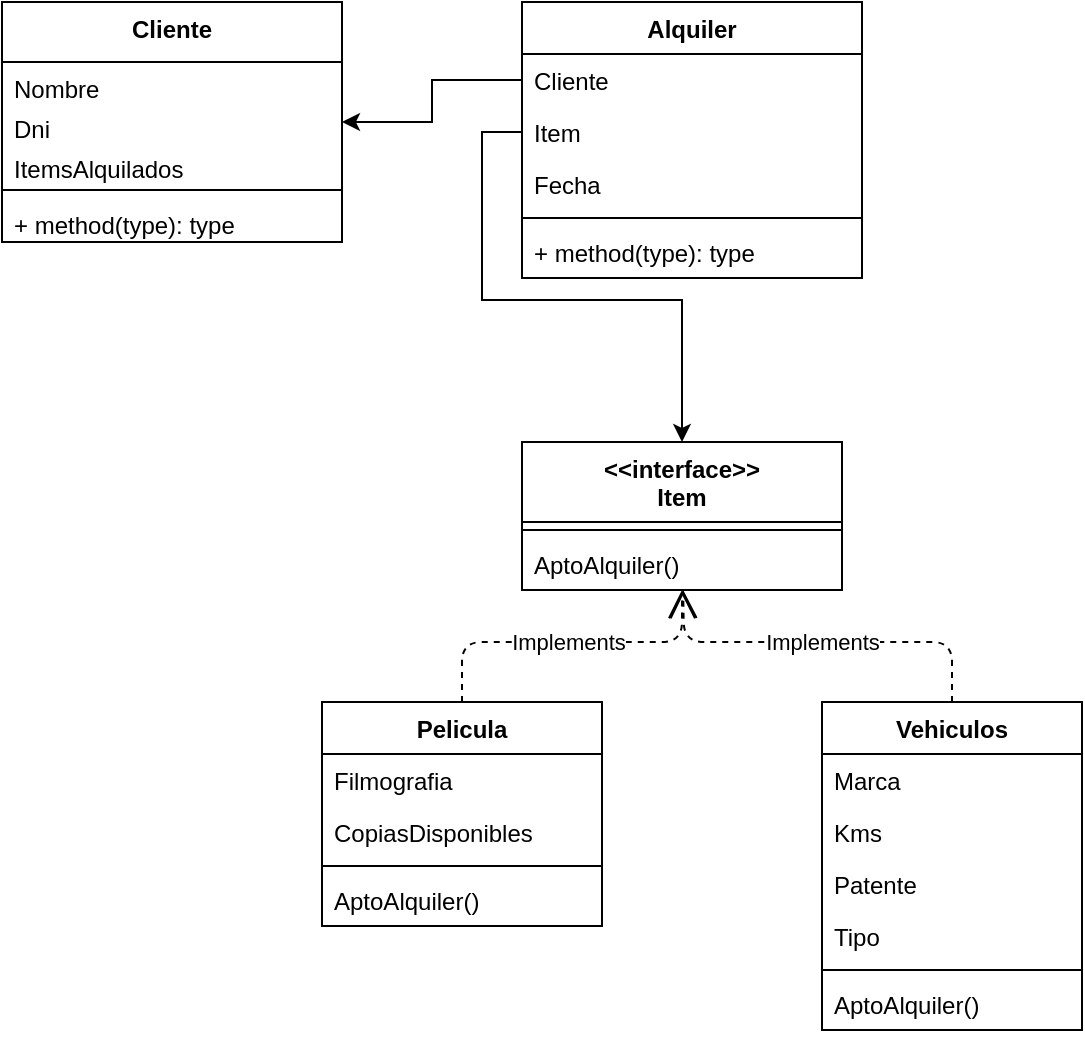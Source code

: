 <mxfile version="14.6.9" type="github">
  <diagram id="VqY2xJBH_lSpKsJC2or-" name="Page-1">
    <mxGraphModel dx="543" dy="-299" grid="1" gridSize="10" guides="1" tooltips="1" connect="1" arrows="1" fold="1" page="1" pageScale="1" pageWidth="827" pageHeight="1169" math="0" shadow="0">
      <root>
        <mxCell id="0" />
        <mxCell id="1" parent="0" />
        <mxCell id="cLdiZ8rDI3rqh0xiKNr0-2" value="Cliente" style="swimlane;fontStyle=1;align=center;verticalAlign=top;childLayout=stackLayout;horizontal=1;startSize=30;horizontalStack=0;resizeParent=1;resizeParentMax=0;resizeLast=0;collapsible=1;marginBottom=0;" vertex="1" parent="1">
          <mxGeometry x="260" y="1210" width="170" height="120" as="geometry" />
        </mxCell>
        <mxCell id="cLdiZ8rDI3rqh0xiKNr0-6" value="Nombre" style="text;strokeColor=none;fillColor=none;align=left;verticalAlign=top;spacingLeft=4;spacingRight=4;overflow=hidden;rotatable=0;points=[[0,0.5],[1,0.5]];portConstraint=eastwest;" vertex="1" parent="cLdiZ8rDI3rqh0xiKNr0-2">
          <mxGeometry y="30" width="170" height="20" as="geometry" />
        </mxCell>
        <mxCell id="cLdiZ8rDI3rqh0xiKNr0-7" value="Dni" style="text;strokeColor=none;fillColor=none;align=left;verticalAlign=top;spacingLeft=4;spacingRight=4;overflow=hidden;rotatable=0;points=[[0,0.5],[1,0.5]];portConstraint=eastwest;" vertex="1" parent="cLdiZ8rDI3rqh0xiKNr0-2">
          <mxGeometry y="50" width="170" height="20" as="geometry" />
        </mxCell>
        <mxCell id="cLdiZ8rDI3rqh0xiKNr0-10" value="ItemsAlquilados" style="text;strokeColor=none;fillColor=none;align=left;verticalAlign=top;spacingLeft=4;spacingRight=4;overflow=hidden;rotatable=0;points=[[0,0.5],[1,0.5]];portConstraint=eastwest;" vertex="1" parent="cLdiZ8rDI3rqh0xiKNr0-2">
          <mxGeometry y="70" width="170" height="20" as="geometry" />
        </mxCell>
        <mxCell id="cLdiZ8rDI3rqh0xiKNr0-4" value="" style="line;strokeWidth=1;fillColor=none;align=left;verticalAlign=middle;spacingTop=-1;spacingLeft=3;spacingRight=3;rotatable=0;labelPosition=right;points=[];portConstraint=eastwest;" vertex="1" parent="cLdiZ8rDI3rqh0xiKNr0-2">
          <mxGeometry y="90" width="170" height="8" as="geometry" />
        </mxCell>
        <mxCell id="cLdiZ8rDI3rqh0xiKNr0-5" value="+ method(type): type" style="text;strokeColor=none;fillColor=none;align=left;verticalAlign=top;spacingLeft=4;spacingRight=4;overflow=hidden;rotatable=0;points=[[0,0.5],[1,0.5]];portConstraint=eastwest;" vertex="1" parent="cLdiZ8rDI3rqh0xiKNr0-2">
          <mxGeometry y="98" width="170" height="22" as="geometry" />
        </mxCell>
        <mxCell id="cLdiZ8rDI3rqh0xiKNr0-11" value="Alquiler" style="swimlane;fontStyle=1;align=center;verticalAlign=top;childLayout=stackLayout;horizontal=1;startSize=26;horizontalStack=0;resizeParent=1;resizeParentMax=0;resizeLast=0;collapsible=1;marginBottom=0;" vertex="1" parent="1">
          <mxGeometry x="520" y="1210" width="170" height="138" as="geometry" />
        </mxCell>
        <mxCell id="cLdiZ8rDI3rqh0xiKNr0-12" value="Cliente" style="text;strokeColor=none;fillColor=none;align=left;verticalAlign=top;spacingLeft=4;spacingRight=4;overflow=hidden;rotatable=0;points=[[0,0.5],[1,0.5]];portConstraint=eastwest;" vertex="1" parent="cLdiZ8rDI3rqh0xiKNr0-11">
          <mxGeometry y="26" width="170" height="26" as="geometry" />
        </mxCell>
        <mxCell id="cLdiZ8rDI3rqh0xiKNr0-20" value="Item" style="text;strokeColor=none;fillColor=none;align=left;verticalAlign=top;spacingLeft=4;spacingRight=4;overflow=hidden;rotatable=0;points=[[0,0.5],[1,0.5]];portConstraint=eastwest;" vertex="1" parent="cLdiZ8rDI3rqh0xiKNr0-11">
          <mxGeometry y="52" width="170" height="26" as="geometry" />
        </mxCell>
        <mxCell id="cLdiZ8rDI3rqh0xiKNr0-21" value="Fecha" style="text;strokeColor=none;fillColor=none;align=left;verticalAlign=top;spacingLeft=4;spacingRight=4;overflow=hidden;rotatable=0;points=[[0,0.5],[1,0.5]];portConstraint=eastwest;" vertex="1" parent="cLdiZ8rDI3rqh0xiKNr0-11">
          <mxGeometry y="78" width="170" height="26" as="geometry" />
        </mxCell>
        <mxCell id="cLdiZ8rDI3rqh0xiKNr0-13" value="" style="line;strokeWidth=1;fillColor=none;align=left;verticalAlign=middle;spacingTop=-1;spacingLeft=3;spacingRight=3;rotatable=0;labelPosition=right;points=[];portConstraint=eastwest;" vertex="1" parent="cLdiZ8rDI3rqh0xiKNr0-11">
          <mxGeometry y="104" width="170" height="8" as="geometry" />
        </mxCell>
        <mxCell id="cLdiZ8rDI3rqh0xiKNr0-14" value="+ method(type): type" style="text;strokeColor=none;fillColor=none;align=left;verticalAlign=top;spacingLeft=4;spacingRight=4;overflow=hidden;rotatable=0;points=[[0,0.5],[1,0.5]];portConstraint=eastwest;" vertex="1" parent="cLdiZ8rDI3rqh0xiKNr0-11">
          <mxGeometry y="112" width="170" height="26" as="geometry" />
        </mxCell>
        <mxCell id="cLdiZ8rDI3rqh0xiKNr0-15" value="&lt;&lt;interface&gt;&gt;&#xa;Item" style="swimlane;fontStyle=1;align=center;verticalAlign=top;childLayout=stackLayout;horizontal=1;startSize=40;horizontalStack=0;resizeParent=1;resizeParentMax=0;resizeLast=0;collapsible=1;marginBottom=0;" vertex="1" parent="1">
          <mxGeometry x="520" y="1430" width="160" height="74" as="geometry" />
        </mxCell>
        <mxCell id="cLdiZ8rDI3rqh0xiKNr0-17" value="" style="line;strokeWidth=1;fillColor=none;align=left;verticalAlign=middle;spacingTop=-1;spacingLeft=3;spacingRight=3;rotatable=0;labelPosition=right;points=[];portConstraint=eastwest;" vertex="1" parent="cLdiZ8rDI3rqh0xiKNr0-15">
          <mxGeometry y="40" width="160" height="8" as="geometry" />
        </mxCell>
        <mxCell id="cLdiZ8rDI3rqh0xiKNr0-18" value="AptoAlquiler()" style="text;strokeColor=none;fillColor=none;align=left;verticalAlign=top;spacingLeft=4;spacingRight=4;overflow=hidden;rotatable=0;points=[[0,0.5],[1,0.5]];portConstraint=eastwest;" vertex="1" parent="cLdiZ8rDI3rqh0xiKNr0-15">
          <mxGeometry y="48" width="160" height="26" as="geometry" />
        </mxCell>
        <mxCell id="cLdiZ8rDI3rqh0xiKNr0-24" style="edgeStyle=orthogonalEdgeStyle;rounded=0;orthogonalLoop=1;jettySize=auto;html=1;" edge="1" parent="1" source="cLdiZ8rDI3rqh0xiKNr0-12" target="cLdiZ8rDI3rqh0xiKNr0-2">
          <mxGeometry relative="1" as="geometry" />
        </mxCell>
        <mxCell id="cLdiZ8rDI3rqh0xiKNr0-25" style="edgeStyle=orthogonalEdgeStyle;rounded=0;orthogonalLoop=1;jettySize=auto;html=1;" edge="1" parent="1" source="cLdiZ8rDI3rqh0xiKNr0-20" target="cLdiZ8rDI3rqh0xiKNr0-15">
          <mxGeometry relative="1" as="geometry" />
        </mxCell>
        <mxCell id="cLdiZ8rDI3rqh0xiKNr0-26" value="Pelicula" style="swimlane;fontStyle=1;align=center;verticalAlign=top;childLayout=stackLayout;horizontal=1;startSize=26;horizontalStack=0;resizeParent=1;resizeParentMax=0;resizeLast=0;collapsible=1;marginBottom=0;fillColor=none;gradientColor=none;" vertex="1" parent="1">
          <mxGeometry x="420" y="1560" width="140" height="112" as="geometry" />
        </mxCell>
        <mxCell id="cLdiZ8rDI3rqh0xiKNr0-27" value="Filmografia" style="text;strokeColor=none;fillColor=none;align=left;verticalAlign=top;spacingLeft=4;spacingRight=4;overflow=hidden;rotatable=0;points=[[0,0.5],[1,0.5]];portConstraint=eastwest;" vertex="1" parent="cLdiZ8rDI3rqh0xiKNr0-26">
          <mxGeometry y="26" width="140" height="26" as="geometry" />
        </mxCell>
        <mxCell id="cLdiZ8rDI3rqh0xiKNr0-30" value="CopiasDisponibles" style="text;strokeColor=none;fillColor=none;align=left;verticalAlign=top;spacingLeft=4;spacingRight=4;overflow=hidden;rotatable=0;points=[[0,0.5],[1,0.5]];portConstraint=eastwest;" vertex="1" parent="cLdiZ8rDI3rqh0xiKNr0-26">
          <mxGeometry y="52" width="140" height="26" as="geometry" />
        </mxCell>
        <mxCell id="cLdiZ8rDI3rqh0xiKNr0-28" value="" style="line;strokeWidth=1;fillColor=none;align=left;verticalAlign=middle;spacingTop=-1;spacingLeft=3;spacingRight=3;rotatable=0;labelPosition=right;points=[];portConstraint=eastwest;" vertex="1" parent="cLdiZ8rDI3rqh0xiKNr0-26">
          <mxGeometry y="78" width="140" height="8" as="geometry" />
        </mxCell>
        <mxCell id="cLdiZ8rDI3rqh0xiKNr0-29" value="AptoAlquiler()" style="text;strokeColor=none;fillColor=none;align=left;verticalAlign=top;spacingLeft=4;spacingRight=4;overflow=hidden;rotatable=0;points=[[0,0.5],[1,0.5]];portConstraint=eastwest;" vertex="1" parent="cLdiZ8rDI3rqh0xiKNr0-26">
          <mxGeometry y="86" width="140" height="26" as="geometry" />
        </mxCell>
        <mxCell id="cLdiZ8rDI3rqh0xiKNr0-31" value="Vehiculos" style="swimlane;fontStyle=1;align=center;verticalAlign=top;childLayout=stackLayout;horizontal=1;startSize=26;horizontalStack=0;resizeParent=1;resizeParentMax=0;resizeLast=0;collapsible=1;marginBottom=0;fillColor=none;gradientColor=none;" vertex="1" parent="1">
          <mxGeometry x="670" y="1560" width="130" height="164" as="geometry" />
        </mxCell>
        <mxCell id="cLdiZ8rDI3rqh0xiKNr0-32" value="Marca" style="text;strokeColor=none;fillColor=none;align=left;verticalAlign=top;spacingLeft=4;spacingRight=4;overflow=hidden;rotatable=0;points=[[0,0.5],[1,0.5]];portConstraint=eastwest;" vertex="1" parent="cLdiZ8rDI3rqh0xiKNr0-31">
          <mxGeometry y="26" width="130" height="26" as="geometry" />
        </mxCell>
        <mxCell id="cLdiZ8rDI3rqh0xiKNr0-35" value="Kms" style="text;strokeColor=none;fillColor=none;align=left;verticalAlign=top;spacingLeft=4;spacingRight=4;overflow=hidden;rotatable=0;points=[[0,0.5],[1,0.5]];portConstraint=eastwest;" vertex="1" parent="cLdiZ8rDI3rqh0xiKNr0-31">
          <mxGeometry y="52" width="130" height="26" as="geometry" />
        </mxCell>
        <mxCell id="cLdiZ8rDI3rqh0xiKNr0-36" value="Patente" style="text;strokeColor=none;fillColor=none;align=left;verticalAlign=top;spacingLeft=4;spacingRight=4;overflow=hidden;rotatable=0;points=[[0,0.5],[1,0.5]];portConstraint=eastwest;" vertex="1" parent="cLdiZ8rDI3rqh0xiKNr0-31">
          <mxGeometry y="78" width="130" height="26" as="geometry" />
        </mxCell>
        <mxCell id="cLdiZ8rDI3rqh0xiKNr0-37" value="Tipo" style="text;strokeColor=none;fillColor=none;align=left;verticalAlign=top;spacingLeft=4;spacingRight=4;overflow=hidden;rotatable=0;points=[[0,0.5],[1,0.5]];portConstraint=eastwest;" vertex="1" parent="cLdiZ8rDI3rqh0xiKNr0-31">
          <mxGeometry y="104" width="130" height="26" as="geometry" />
        </mxCell>
        <mxCell id="cLdiZ8rDI3rqh0xiKNr0-33" value="" style="line;strokeWidth=1;fillColor=none;align=left;verticalAlign=middle;spacingTop=-1;spacingLeft=3;spacingRight=3;rotatable=0;labelPosition=right;points=[];portConstraint=eastwest;" vertex="1" parent="cLdiZ8rDI3rqh0xiKNr0-31">
          <mxGeometry y="130" width="130" height="8" as="geometry" />
        </mxCell>
        <mxCell id="cLdiZ8rDI3rqh0xiKNr0-34" value="AptoAlquiler()" style="text;strokeColor=none;fillColor=none;align=left;verticalAlign=top;spacingLeft=4;spacingRight=4;overflow=hidden;rotatable=0;points=[[0,0.5],[1,0.5]];portConstraint=eastwest;" vertex="1" parent="cLdiZ8rDI3rqh0xiKNr0-31">
          <mxGeometry y="138" width="130" height="26" as="geometry" />
        </mxCell>
        <mxCell id="cLdiZ8rDI3rqh0xiKNr0-51" value="Implements" style="endArrow=open;endSize=12;dashed=1;html=1;" edge="1" parent="1" source="cLdiZ8rDI3rqh0xiKNr0-31" target="cLdiZ8rDI3rqh0xiKNr0-15">
          <mxGeometry width="160" relative="1" as="geometry">
            <mxPoint x="590" y="1630" as="sourcePoint" />
            <mxPoint x="750" y="1630" as="targetPoint" />
            <Array as="points">
              <mxPoint x="735" y="1530" />
              <mxPoint x="601" y="1530" />
            </Array>
          </mxGeometry>
        </mxCell>
        <mxCell id="cLdiZ8rDI3rqh0xiKNr0-52" value="Implements" style="endArrow=open;endSize=12;dashed=1;html=1;" edge="1" parent="1" source="cLdiZ8rDI3rqh0xiKNr0-26" target="cLdiZ8rDI3rqh0xiKNr0-15">
          <mxGeometry width="160" relative="1" as="geometry">
            <mxPoint x="530" y="1530" as="sourcePoint" />
            <mxPoint x="400.873" y="1474" as="targetPoint" />
            <Array as="points">
              <mxPoint x="490" y="1530" />
              <mxPoint x="600" y="1530" />
            </Array>
          </mxGeometry>
        </mxCell>
      </root>
    </mxGraphModel>
  </diagram>
</mxfile>
